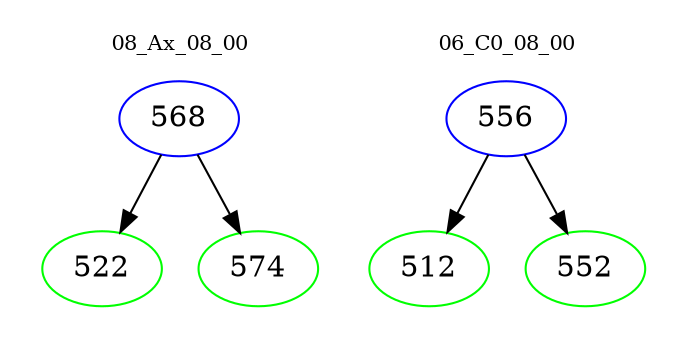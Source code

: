 digraph{
subgraph cluster_0 {
color = white
label = "08_Ax_08_00";
fontsize=10;
T0_568 [label="568", color="blue"]
T0_568 -> T0_522 [color="black"]
T0_522 [label="522", color="green"]
T0_568 -> T0_574 [color="black"]
T0_574 [label="574", color="green"]
}
subgraph cluster_1 {
color = white
label = "06_C0_08_00";
fontsize=10;
T1_556 [label="556", color="blue"]
T1_556 -> T1_512 [color="black"]
T1_512 [label="512", color="green"]
T1_556 -> T1_552 [color="black"]
T1_552 [label="552", color="green"]
}
}
